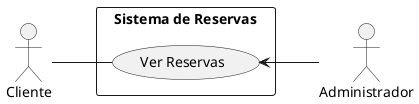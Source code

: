 @startuml
left to right direction
actor Cliente
actor Administrador

rectangle "Sistema de Reservas" {
  Cliente -- (Ver Reservas)
  (Ver Reservas) <-- Administrador
}
@enduml